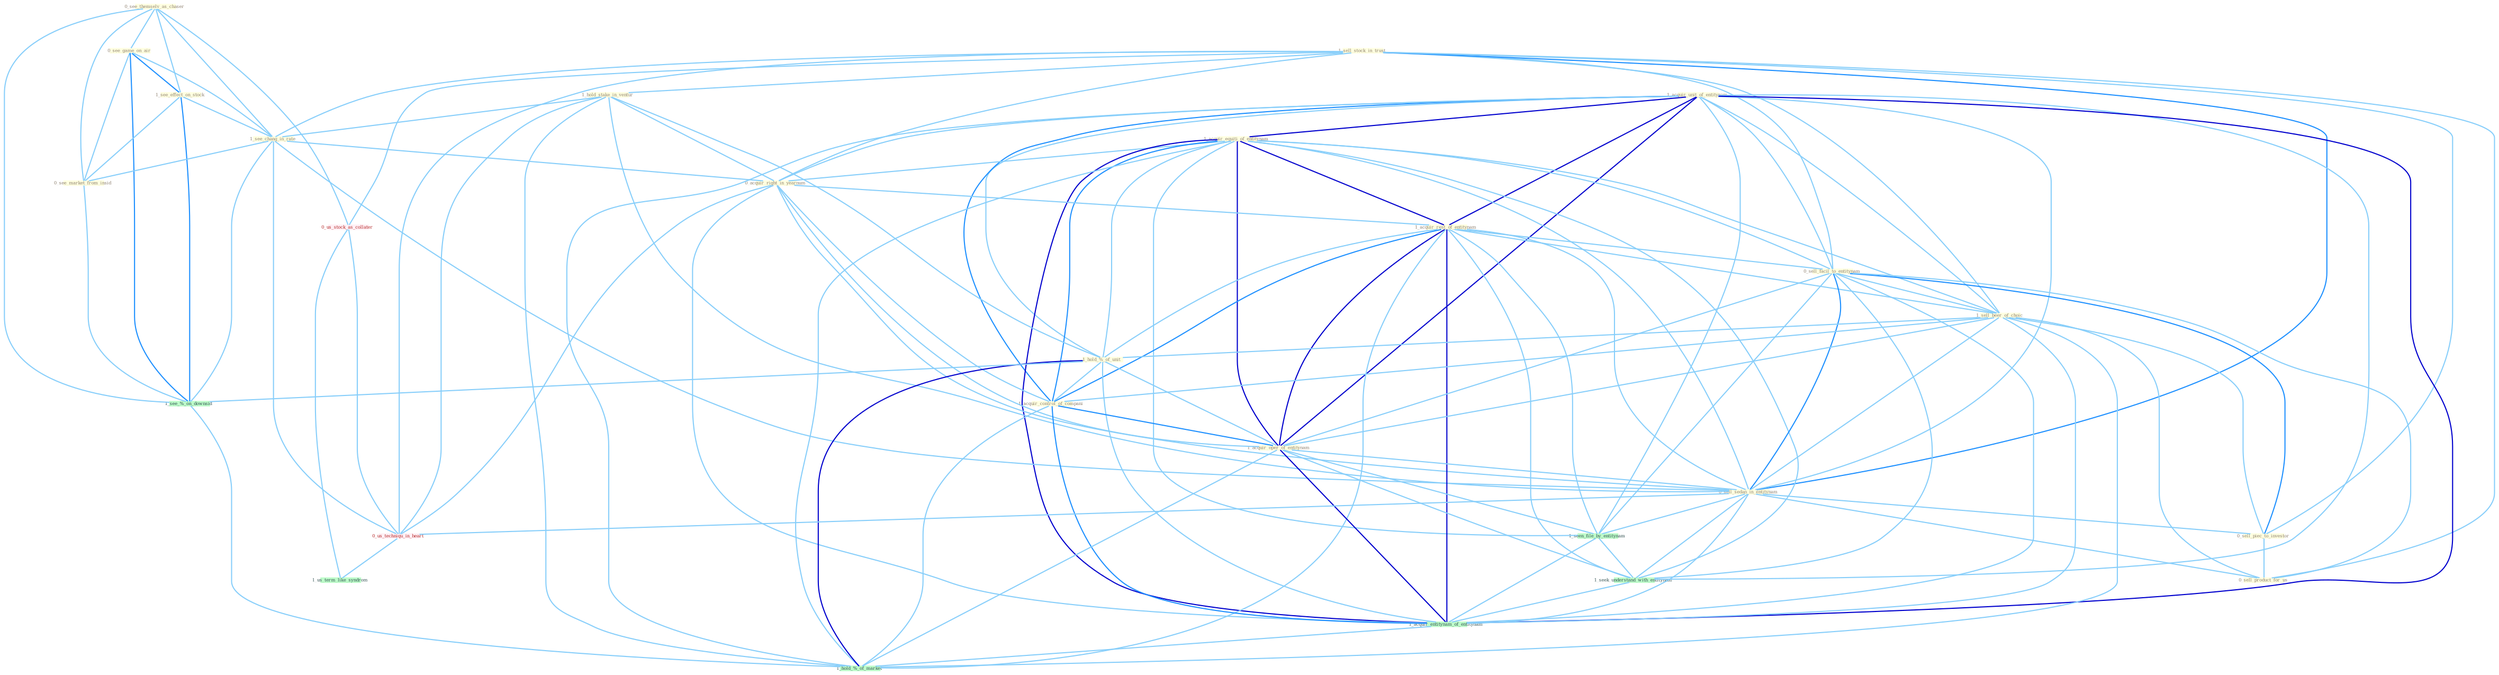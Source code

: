 Graph G{ 
    node
    [shape=polygon,style=filled,width=.5,height=.06,color="#BDFCC9",fixedsize=true,fontsize=4,
    fontcolor="#2f4f4f"];
    {node
    [color="#ffffe0", fontcolor="#8b7d6b"] "1_sell_stock_in_trust " "1_acquir_unit_of_entitynam " "1_acquir_equiti_of_entitynam " "0_see_themselv_as_chaser " "0_see_game_on_air " "1_see_effect_on_stock " "1_hold_stake_in_ventur " "1_see_chang_in_rate " "0_acquir_right_in_yearnum " "1_acquir_rest_of_entitynam " "0_sell_facil_to_entitynam " "0_see_market_from_insid " "1_sell_beer_of_choic " "1_hold_%_of_unit " "1_acquir_control_of_compani " "1_acquir_oper_of_entitynam " "0_sell_sedan_in_entitynam " "0_sell_piec_to_investor " "0_sell_product_for_us "}
{node [color="#fff0f5", fontcolor="#b22222"] "0_us_stock_as_collater " "0_us_techniqu_in_heart "}
edge [color="#B0E2FF"];

	"1_sell_stock_in_trust " -- "1_hold_stake_in_ventur " [w="1", color="#87cefa" ];
	"1_sell_stock_in_trust " -- "1_see_chang_in_rate " [w="1", color="#87cefa" ];
	"1_sell_stock_in_trust " -- "0_acquir_right_in_yearnum " [w="1", color="#87cefa" ];
	"1_sell_stock_in_trust " -- "0_sell_facil_to_entitynam " [w="1", color="#87cefa" ];
	"1_sell_stock_in_trust " -- "1_sell_beer_of_choic " [w="1", color="#87cefa" ];
	"1_sell_stock_in_trust " -- "0_sell_sedan_in_entitynam " [w="2", color="#1e90ff" , len=0.8];
	"1_sell_stock_in_trust " -- "0_sell_piec_to_investor " [w="1", color="#87cefa" ];
	"1_sell_stock_in_trust " -- "0_sell_product_for_us " [w="1", color="#87cefa" ];
	"1_sell_stock_in_trust " -- "0_us_stock_as_collater " [w="1", color="#87cefa" ];
	"1_sell_stock_in_trust " -- "0_us_techniqu_in_heart " [w="1", color="#87cefa" ];
	"1_acquir_unit_of_entitynam " -- "1_acquir_equiti_of_entitynam " [w="3", color="#0000cd" , len=0.6];
	"1_acquir_unit_of_entitynam " -- "0_acquir_right_in_yearnum " [w="1", color="#87cefa" ];
	"1_acquir_unit_of_entitynam " -- "1_acquir_rest_of_entitynam " [w="3", color="#0000cd" , len=0.6];
	"1_acquir_unit_of_entitynam " -- "0_sell_facil_to_entitynam " [w="1", color="#87cefa" ];
	"1_acquir_unit_of_entitynam " -- "1_sell_beer_of_choic " [w="1", color="#87cefa" ];
	"1_acquir_unit_of_entitynam " -- "1_hold_%_of_unit " [w="1", color="#87cefa" ];
	"1_acquir_unit_of_entitynam " -- "1_acquir_control_of_compani " [w="2", color="#1e90ff" , len=0.8];
	"1_acquir_unit_of_entitynam " -- "1_acquir_oper_of_entitynam " [w="3", color="#0000cd" , len=0.6];
	"1_acquir_unit_of_entitynam " -- "0_sell_sedan_in_entitynam " [w="1", color="#87cefa" ];
	"1_acquir_unit_of_entitynam " -- "1_seen_file_by_entitynam " [w="1", color="#87cefa" ];
	"1_acquir_unit_of_entitynam " -- "1_seek_understand_with_entitynam " [w="1", color="#87cefa" ];
	"1_acquir_unit_of_entitynam " -- "1_acquir_entitynam_of_entitynam " [w="3", color="#0000cd" , len=0.6];
	"1_acquir_unit_of_entitynam " -- "1_hold_%_of_market " [w="1", color="#87cefa" ];
	"1_acquir_equiti_of_entitynam " -- "0_acquir_right_in_yearnum " [w="1", color="#87cefa" ];
	"1_acquir_equiti_of_entitynam " -- "1_acquir_rest_of_entitynam " [w="3", color="#0000cd" , len=0.6];
	"1_acquir_equiti_of_entitynam " -- "0_sell_facil_to_entitynam " [w="1", color="#87cefa" ];
	"1_acquir_equiti_of_entitynam " -- "1_sell_beer_of_choic " [w="1", color="#87cefa" ];
	"1_acquir_equiti_of_entitynam " -- "1_hold_%_of_unit " [w="1", color="#87cefa" ];
	"1_acquir_equiti_of_entitynam " -- "1_acquir_control_of_compani " [w="2", color="#1e90ff" , len=0.8];
	"1_acquir_equiti_of_entitynam " -- "1_acquir_oper_of_entitynam " [w="3", color="#0000cd" , len=0.6];
	"1_acquir_equiti_of_entitynam " -- "0_sell_sedan_in_entitynam " [w="1", color="#87cefa" ];
	"1_acquir_equiti_of_entitynam " -- "1_seen_file_by_entitynam " [w="1", color="#87cefa" ];
	"1_acquir_equiti_of_entitynam " -- "1_seek_understand_with_entitynam " [w="1", color="#87cefa" ];
	"1_acquir_equiti_of_entitynam " -- "1_acquir_entitynam_of_entitynam " [w="3", color="#0000cd" , len=0.6];
	"1_acquir_equiti_of_entitynam " -- "1_hold_%_of_market " [w="1", color="#87cefa" ];
	"0_see_themselv_as_chaser " -- "0_see_game_on_air " [w="1", color="#87cefa" ];
	"0_see_themselv_as_chaser " -- "1_see_effect_on_stock " [w="1", color="#87cefa" ];
	"0_see_themselv_as_chaser " -- "1_see_chang_in_rate " [w="1", color="#87cefa" ];
	"0_see_themselv_as_chaser " -- "0_see_market_from_insid " [w="1", color="#87cefa" ];
	"0_see_themselv_as_chaser " -- "0_us_stock_as_collater " [w="1", color="#87cefa" ];
	"0_see_themselv_as_chaser " -- "1_see_%_on_downsid " [w="1", color="#87cefa" ];
	"0_see_game_on_air " -- "1_see_effect_on_stock " [w="2", color="#1e90ff" , len=0.8];
	"0_see_game_on_air " -- "1_see_chang_in_rate " [w="1", color="#87cefa" ];
	"0_see_game_on_air " -- "0_see_market_from_insid " [w="1", color="#87cefa" ];
	"0_see_game_on_air " -- "1_see_%_on_downsid " [w="2", color="#1e90ff" , len=0.8];
	"1_see_effect_on_stock " -- "1_see_chang_in_rate " [w="1", color="#87cefa" ];
	"1_see_effect_on_stock " -- "0_see_market_from_insid " [w="1", color="#87cefa" ];
	"1_see_effect_on_stock " -- "1_see_%_on_downsid " [w="2", color="#1e90ff" , len=0.8];
	"1_hold_stake_in_ventur " -- "1_see_chang_in_rate " [w="1", color="#87cefa" ];
	"1_hold_stake_in_ventur " -- "0_acquir_right_in_yearnum " [w="1", color="#87cefa" ];
	"1_hold_stake_in_ventur " -- "1_hold_%_of_unit " [w="1", color="#87cefa" ];
	"1_hold_stake_in_ventur " -- "0_sell_sedan_in_entitynam " [w="1", color="#87cefa" ];
	"1_hold_stake_in_ventur " -- "0_us_techniqu_in_heart " [w="1", color="#87cefa" ];
	"1_hold_stake_in_ventur " -- "1_hold_%_of_market " [w="1", color="#87cefa" ];
	"1_see_chang_in_rate " -- "0_acquir_right_in_yearnum " [w="1", color="#87cefa" ];
	"1_see_chang_in_rate " -- "0_see_market_from_insid " [w="1", color="#87cefa" ];
	"1_see_chang_in_rate " -- "0_sell_sedan_in_entitynam " [w="1", color="#87cefa" ];
	"1_see_chang_in_rate " -- "0_us_techniqu_in_heart " [w="1", color="#87cefa" ];
	"1_see_chang_in_rate " -- "1_see_%_on_downsid " [w="1", color="#87cefa" ];
	"0_acquir_right_in_yearnum " -- "1_acquir_rest_of_entitynam " [w="1", color="#87cefa" ];
	"0_acquir_right_in_yearnum " -- "1_acquir_control_of_compani " [w="1", color="#87cefa" ];
	"0_acquir_right_in_yearnum " -- "1_acquir_oper_of_entitynam " [w="1", color="#87cefa" ];
	"0_acquir_right_in_yearnum " -- "0_sell_sedan_in_entitynam " [w="1", color="#87cefa" ];
	"0_acquir_right_in_yearnum " -- "1_acquir_entitynam_of_entitynam " [w="1", color="#87cefa" ];
	"0_acquir_right_in_yearnum " -- "0_us_techniqu_in_heart " [w="1", color="#87cefa" ];
	"1_acquir_rest_of_entitynam " -- "0_sell_facil_to_entitynam " [w="1", color="#87cefa" ];
	"1_acquir_rest_of_entitynam " -- "1_sell_beer_of_choic " [w="1", color="#87cefa" ];
	"1_acquir_rest_of_entitynam " -- "1_hold_%_of_unit " [w="1", color="#87cefa" ];
	"1_acquir_rest_of_entitynam " -- "1_acquir_control_of_compani " [w="2", color="#1e90ff" , len=0.8];
	"1_acquir_rest_of_entitynam " -- "1_acquir_oper_of_entitynam " [w="3", color="#0000cd" , len=0.6];
	"1_acquir_rest_of_entitynam " -- "0_sell_sedan_in_entitynam " [w="1", color="#87cefa" ];
	"1_acquir_rest_of_entitynam " -- "1_seen_file_by_entitynam " [w="1", color="#87cefa" ];
	"1_acquir_rest_of_entitynam " -- "1_seek_understand_with_entitynam " [w="1", color="#87cefa" ];
	"1_acquir_rest_of_entitynam " -- "1_acquir_entitynam_of_entitynam " [w="3", color="#0000cd" , len=0.6];
	"1_acquir_rest_of_entitynam " -- "1_hold_%_of_market " [w="1", color="#87cefa" ];
	"0_sell_facil_to_entitynam " -- "1_sell_beer_of_choic " [w="1", color="#87cefa" ];
	"0_sell_facil_to_entitynam " -- "1_acquir_oper_of_entitynam " [w="1", color="#87cefa" ];
	"0_sell_facil_to_entitynam " -- "0_sell_sedan_in_entitynam " [w="2", color="#1e90ff" , len=0.8];
	"0_sell_facil_to_entitynam " -- "0_sell_piec_to_investor " [w="2", color="#1e90ff" , len=0.8];
	"0_sell_facil_to_entitynam " -- "0_sell_product_for_us " [w="1", color="#87cefa" ];
	"0_sell_facil_to_entitynam " -- "1_seen_file_by_entitynam " [w="1", color="#87cefa" ];
	"0_sell_facil_to_entitynam " -- "1_seek_understand_with_entitynam " [w="1", color="#87cefa" ];
	"0_sell_facil_to_entitynam " -- "1_acquir_entitynam_of_entitynam " [w="1", color="#87cefa" ];
	"0_see_market_from_insid " -- "1_see_%_on_downsid " [w="1", color="#87cefa" ];
	"1_sell_beer_of_choic " -- "1_hold_%_of_unit " [w="1", color="#87cefa" ];
	"1_sell_beer_of_choic " -- "1_acquir_control_of_compani " [w="1", color="#87cefa" ];
	"1_sell_beer_of_choic " -- "1_acquir_oper_of_entitynam " [w="1", color="#87cefa" ];
	"1_sell_beer_of_choic " -- "0_sell_sedan_in_entitynam " [w="1", color="#87cefa" ];
	"1_sell_beer_of_choic " -- "0_sell_piec_to_investor " [w="1", color="#87cefa" ];
	"1_sell_beer_of_choic " -- "0_sell_product_for_us " [w="1", color="#87cefa" ];
	"1_sell_beer_of_choic " -- "1_acquir_entitynam_of_entitynam " [w="1", color="#87cefa" ];
	"1_sell_beer_of_choic " -- "1_hold_%_of_market " [w="1", color="#87cefa" ];
	"1_hold_%_of_unit " -- "1_acquir_control_of_compani " [w="1", color="#87cefa" ];
	"1_hold_%_of_unit " -- "1_acquir_oper_of_entitynam " [w="1", color="#87cefa" ];
	"1_hold_%_of_unit " -- "1_acquir_entitynam_of_entitynam " [w="1", color="#87cefa" ];
	"1_hold_%_of_unit " -- "1_see_%_on_downsid " [w="1", color="#87cefa" ];
	"1_hold_%_of_unit " -- "1_hold_%_of_market " [w="3", color="#0000cd" , len=0.6];
	"1_acquir_control_of_compani " -- "1_acquir_oper_of_entitynam " [w="2", color="#1e90ff" , len=0.8];
	"1_acquir_control_of_compani " -- "1_acquir_entitynam_of_entitynam " [w="2", color="#1e90ff" , len=0.8];
	"1_acquir_control_of_compani " -- "1_hold_%_of_market " [w="1", color="#87cefa" ];
	"1_acquir_oper_of_entitynam " -- "0_sell_sedan_in_entitynam " [w="1", color="#87cefa" ];
	"1_acquir_oper_of_entitynam " -- "1_seen_file_by_entitynam " [w="1", color="#87cefa" ];
	"1_acquir_oper_of_entitynam " -- "1_seek_understand_with_entitynam " [w="1", color="#87cefa" ];
	"1_acquir_oper_of_entitynam " -- "1_acquir_entitynam_of_entitynam " [w="3", color="#0000cd" , len=0.6];
	"1_acquir_oper_of_entitynam " -- "1_hold_%_of_market " [w="1", color="#87cefa" ];
	"0_sell_sedan_in_entitynam " -- "0_sell_piec_to_investor " [w="1", color="#87cefa" ];
	"0_sell_sedan_in_entitynam " -- "0_sell_product_for_us " [w="1", color="#87cefa" ];
	"0_sell_sedan_in_entitynam " -- "1_seen_file_by_entitynam " [w="1", color="#87cefa" ];
	"0_sell_sedan_in_entitynam " -- "1_seek_understand_with_entitynam " [w="1", color="#87cefa" ];
	"0_sell_sedan_in_entitynam " -- "1_acquir_entitynam_of_entitynam " [w="1", color="#87cefa" ];
	"0_sell_sedan_in_entitynam " -- "0_us_techniqu_in_heart " [w="1", color="#87cefa" ];
	"0_sell_piec_to_investor " -- "0_sell_product_for_us " [w="1", color="#87cefa" ];
	"1_seen_file_by_entitynam " -- "1_seek_understand_with_entitynam " [w="1", color="#87cefa" ];
	"1_seen_file_by_entitynam " -- "1_acquir_entitynam_of_entitynam " [w="1", color="#87cefa" ];
	"0_us_stock_as_collater " -- "0_us_techniqu_in_heart " [w="1", color="#87cefa" ];
	"0_us_stock_as_collater " -- "1_us_term_like_syndrom " [w="1", color="#87cefa" ];
	"1_seek_understand_with_entitynam " -- "1_acquir_entitynam_of_entitynam " [w="1", color="#87cefa" ];
	"1_acquir_entitynam_of_entitynam " -- "1_hold_%_of_market " [w="1", color="#87cefa" ];
	"0_us_techniqu_in_heart " -- "1_us_term_like_syndrom " [w="1", color="#87cefa" ];
	"1_see_%_on_downsid " -- "1_hold_%_of_market " [w="1", color="#87cefa" ];
}
